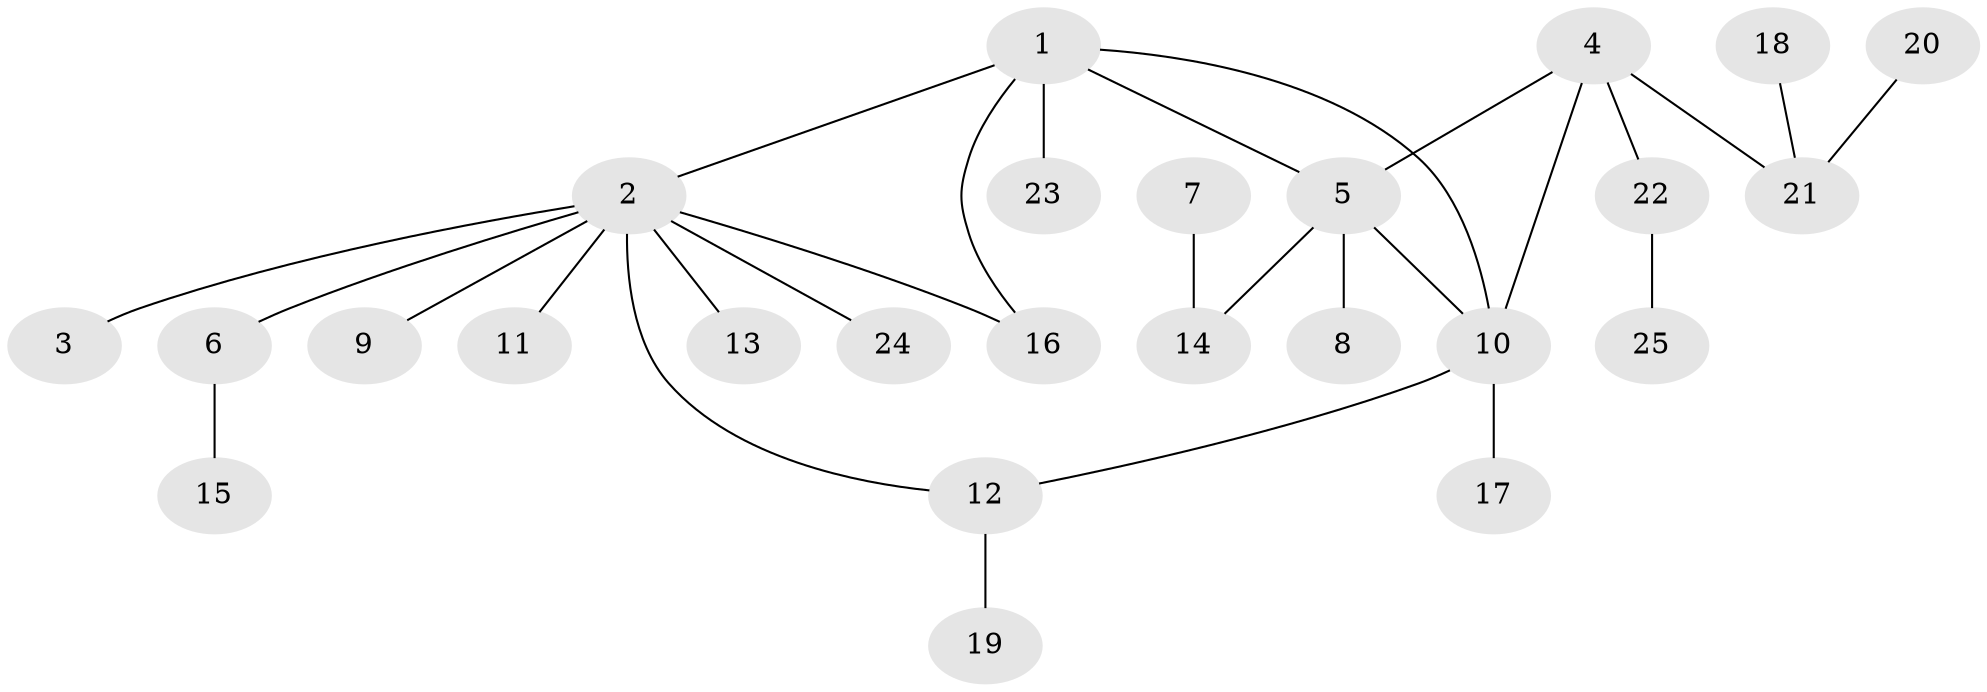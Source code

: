 // original degree distribution, {2: 0.3, 6: 0.02, 5: 0.04, 4: 0.04, 7: 0.02, 1: 0.42, 3: 0.16}
// Generated by graph-tools (version 1.1) at 2025/49/03/09/25 03:49:22]
// undirected, 25 vertices, 28 edges
graph export_dot {
graph [start="1"]
  node [color=gray90,style=filled];
  1;
  2;
  3;
  4;
  5;
  6;
  7;
  8;
  9;
  10;
  11;
  12;
  13;
  14;
  15;
  16;
  17;
  18;
  19;
  20;
  21;
  22;
  23;
  24;
  25;
  1 -- 2 [weight=1.0];
  1 -- 5 [weight=1.0];
  1 -- 10 [weight=1.0];
  1 -- 16 [weight=1.0];
  1 -- 23 [weight=1.0];
  2 -- 3 [weight=1.0];
  2 -- 6 [weight=1.0];
  2 -- 9 [weight=1.0];
  2 -- 11 [weight=1.0];
  2 -- 12 [weight=1.0];
  2 -- 13 [weight=1.0];
  2 -- 16 [weight=1.0];
  2 -- 24 [weight=1.0];
  4 -- 5 [weight=1.0];
  4 -- 10 [weight=1.0];
  4 -- 21 [weight=1.0];
  4 -- 22 [weight=1.0];
  5 -- 8 [weight=1.0];
  5 -- 10 [weight=1.0];
  5 -- 14 [weight=1.0];
  6 -- 15 [weight=1.0];
  7 -- 14 [weight=1.0];
  10 -- 12 [weight=1.0];
  10 -- 17 [weight=1.0];
  12 -- 19 [weight=1.0];
  18 -- 21 [weight=1.0];
  20 -- 21 [weight=1.0];
  22 -- 25 [weight=1.0];
}
